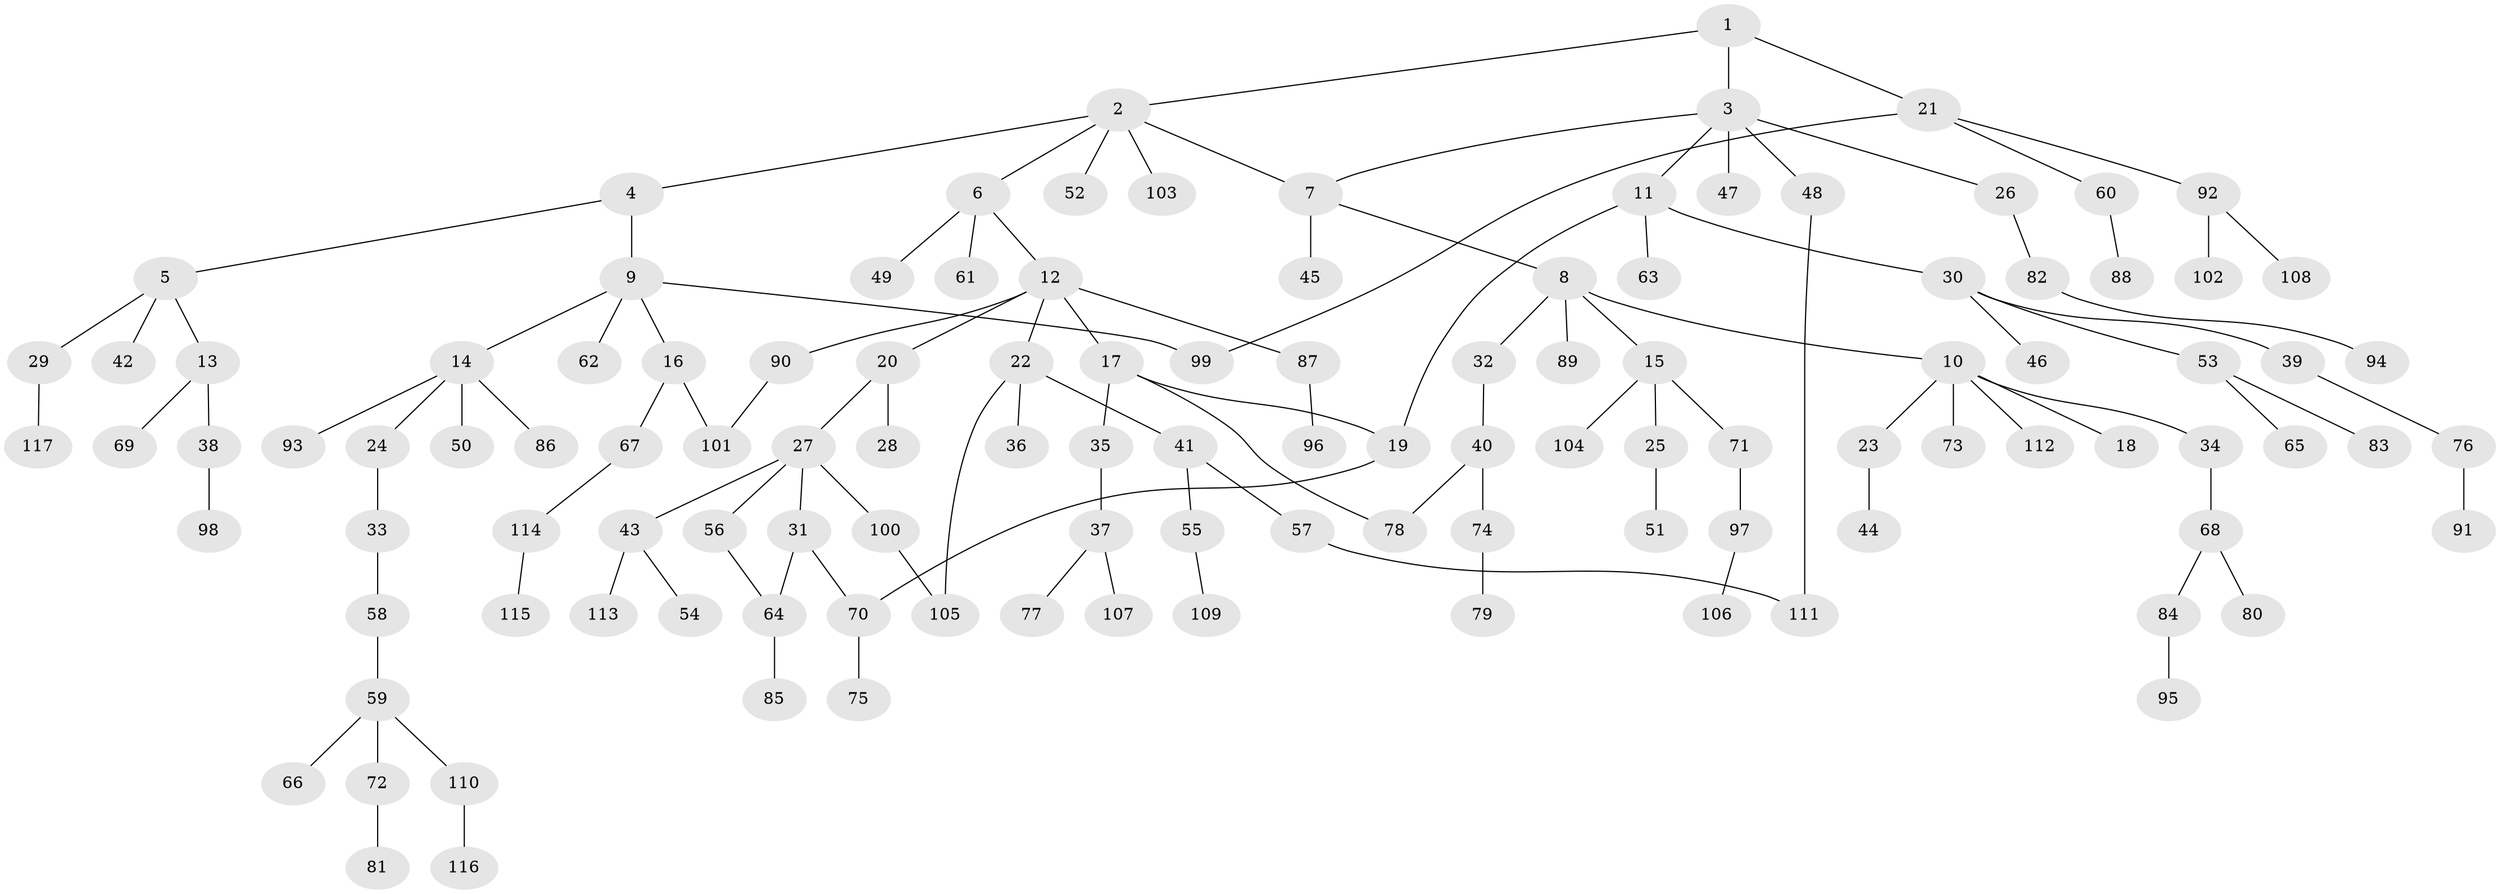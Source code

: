 // Generated by graph-tools (version 1.1) at 2025/01/03/09/25 03:01:04]
// undirected, 117 vertices, 125 edges
graph export_dot {
graph [start="1"]
  node [color=gray90,style=filled];
  1;
  2;
  3;
  4;
  5;
  6;
  7;
  8;
  9;
  10;
  11;
  12;
  13;
  14;
  15;
  16;
  17;
  18;
  19;
  20;
  21;
  22;
  23;
  24;
  25;
  26;
  27;
  28;
  29;
  30;
  31;
  32;
  33;
  34;
  35;
  36;
  37;
  38;
  39;
  40;
  41;
  42;
  43;
  44;
  45;
  46;
  47;
  48;
  49;
  50;
  51;
  52;
  53;
  54;
  55;
  56;
  57;
  58;
  59;
  60;
  61;
  62;
  63;
  64;
  65;
  66;
  67;
  68;
  69;
  70;
  71;
  72;
  73;
  74;
  75;
  76;
  77;
  78;
  79;
  80;
  81;
  82;
  83;
  84;
  85;
  86;
  87;
  88;
  89;
  90;
  91;
  92;
  93;
  94;
  95;
  96;
  97;
  98;
  99;
  100;
  101;
  102;
  103;
  104;
  105;
  106;
  107;
  108;
  109;
  110;
  111;
  112;
  113;
  114;
  115;
  116;
  117;
  1 -- 2;
  1 -- 3;
  1 -- 21;
  2 -- 4;
  2 -- 6;
  2 -- 52;
  2 -- 103;
  2 -- 7;
  3 -- 7;
  3 -- 11;
  3 -- 26;
  3 -- 47;
  3 -- 48;
  4 -- 5;
  4 -- 9;
  5 -- 13;
  5 -- 29;
  5 -- 42;
  6 -- 12;
  6 -- 49;
  6 -- 61;
  7 -- 8;
  7 -- 45;
  8 -- 10;
  8 -- 15;
  8 -- 32;
  8 -- 89;
  9 -- 14;
  9 -- 16;
  9 -- 62;
  9 -- 99;
  10 -- 18;
  10 -- 23;
  10 -- 34;
  10 -- 73;
  10 -- 112;
  11 -- 30;
  11 -- 63;
  11 -- 19;
  12 -- 17;
  12 -- 20;
  12 -- 22;
  12 -- 87;
  12 -- 90;
  13 -- 38;
  13 -- 69;
  14 -- 24;
  14 -- 50;
  14 -- 86;
  14 -- 93;
  15 -- 25;
  15 -- 71;
  15 -- 104;
  16 -- 67;
  16 -- 101;
  17 -- 19;
  17 -- 35;
  17 -- 78;
  19 -- 70;
  20 -- 27;
  20 -- 28;
  21 -- 60;
  21 -- 92;
  21 -- 99;
  22 -- 36;
  22 -- 41;
  22 -- 105;
  23 -- 44;
  24 -- 33;
  25 -- 51;
  26 -- 82;
  27 -- 31;
  27 -- 43;
  27 -- 56;
  27 -- 100;
  29 -- 117;
  30 -- 39;
  30 -- 46;
  30 -- 53;
  31 -- 64;
  31 -- 70;
  32 -- 40;
  33 -- 58;
  34 -- 68;
  35 -- 37;
  37 -- 77;
  37 -- 107;
  38 -- 98;
  39 -- 76;
  40 -- 74;
  40 -- 78;
  41 -- 55;
  41 -- 57;
  43 -- 54;
  43 -- 113;
  48 -- 111;
  53 -- 65;
  53 -- 83;
  55 -- 109;
  56 -- 64;
  57 -- 111;
  58 -- 59;
  59 -- 66;
  59 -- 72;
  59 -- 110;
  60 -- 88;
  64 -- 85;
  67 -- 114;
  68 -- 80;
  68 -- 84;
  70 -- 75;
  71 -- 97;
  72 -- 81;
  74 -- 79;
  76 -- 91;
  82 -- 94;
  84 -- 95;
  87 -- 96;
  90 -- 101;
  92 -- 102;
  92 -- 108;
  97 -- 106;
  100 -- 105;
  110 -- 116;
  114 -- 115;
}
